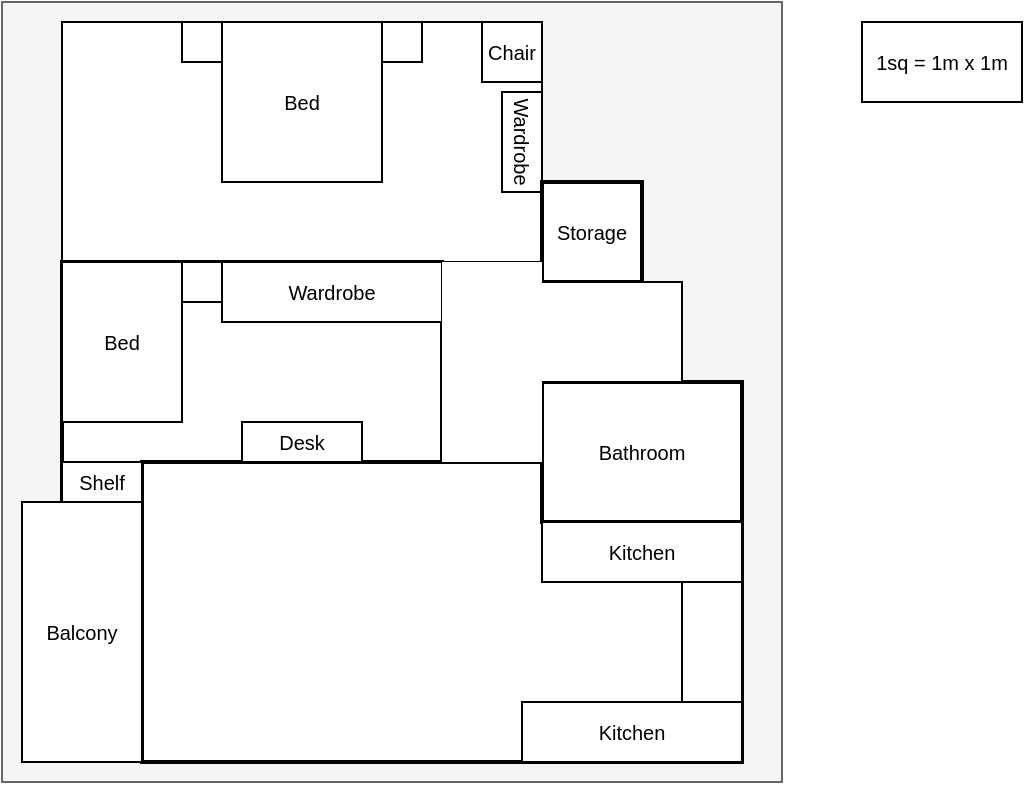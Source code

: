<mxfile version="13.0.9" type="github">
  <diagram id="druhfETbFBSyGkSbb73c" name="Page-1">
    <mxGraphModel dx="542" dy="339" grid="1" gridSize="10" guides="1" tooltips="1" connect="1" arrows="1" fold="1" page="1" pageScale="1" pageWidth="927" pageHeight="1169" math="0" shadow="0">
      <root>
        <mxCell id="0" />
        <mxCell id="1" parent="0" />
        <mxCell id="5Npf9kb0wy_wCq6wi10j-29" value="" style="rounded=0;whiteSpace=wrap;html=1;fillColor=#f5f5f5;strokeColor=#666666;fontColor=#333333;" parent="1" vertex="1">
          <mxGeometry x="50" y="110" width="390" height="390" as="geometry" />
        </mxCell>
        <mxCell id="5Npf9kb0wy_wCq6wi10j-1" value="" style="rounded=0;whiteSpace=wrap;html=1;" parent="1" vertex="1">
          <mxGeometry x="80" y="120" width="240" height="120" as="geometry" />
        </mxCell>
        <mxCell id="5Npf9kb0wy_wCq6wi10j-2" value="" style="rounded=0;whiteSpace=wrap;html=1;strokeWidth=2;" parent="1" vertex="1">
          <mxGeometry x="80" y="240" width="190" height="120" as="geometry" />
        </mxCell>
        <mxCell id="5Npf9kb0wy_wCq6wi10j-3" value="" style="rounded=0;whiteSpace=wrap;html=1;strokeWidth=2;" parent="1" vertex="1">
          <mxGeometry x="120" y="340" width="300" height="150" as="geometry" />
        </mxCell>
        <mxCell id="5Npf9kb0wy_wCq6wi10j-5" value="Bed" style="rounded=0;whiteSpace=wrap;html=1;fontSize=10;" parent="1" vertex="1">
          <mxGeometry x="80" y="240" width="60" height="80" as="geometry" />
        </mxCell>
        <mxCell id="5Npf9kb0wy_wCq6wi10j-6" value="Wardrobe" style="rounded=0;whiteSpace=wrap;html=1;fontSize=10;" parent="1" vertex="1">
          <mxGeometry x="160" y="240" width="110" height="30" as="geometry" />
        </mxCell>
        <mxCell id="5Npf9kb0wy_wCq6wi10j-8" value="Shelf" style="rounded=0;whiteSpace=wrap;html=1;fontSize=10;" parent="1" vertex="1">
          <mxGeometry x="80" y="340" width="40" height="20" as="geometry" />
        </mxCell>
        <mxCell id="5Npf9kb0wy_wCq6wi10j-9" value="Desk" style="rounded=0;whiteSpace=wrap;html=1;fontSize=10;" parent="1" vertex="1">
          <mxGeometry x="170" y="320" width="60" height="20" as="geometry" />
        </mxCell>
        <mxCell id="5Npf9kb0wy_wCq6wi10j-10" value="" style="rounded=0;whiteSpace=wrap;html=1;" parent="1" vertex="1">
          <mxGeometry x="140" y="240" width="20" height="20" as="geometry" />
        </mxCell>
        <mxCell id="5Npf9kb0wy_wCq6wi10j-12" value="Bed" style="rounded=0;whiteSpace=wrap;html=1;fontSize=10;" parent="1" vertex="1">
          <mxGeometry x="160" y="120" width="80" height="80" as="geometry" />
        </mxCell>
        <mxCell id="5Npf9kb0wy_wCq6wi10j-14" value="Wardrobe" style="rounded=0;whiteSpace=wrap;html=1;horizontal=0;fontSize=10;rotation=-180;" parent="1" vertex="1">
          <mxGeometry x="300" y="155" width="20" height="50" as="geometry" />
        </mxCell>
        <mxCell id="5Npf9kb0wy_wCq6wi10j-17" value="" style="rounded=0;whiteSpace=wrap;html=1;" parent="1" vertex="1">
          <mxGeometry x="140" y="120" width="20" height="20" as="geometry" />
        </mxCell>
        <mxCell id="5Npf9kb0wy_wCq6wi10j-18" value="Chair" style="rounded=0;whiteSpace=wrap;html=1;fontSize=10;" parent="1" vertex="1">
          <mxGeometry x="290" y="120" width="30" height="30" as="geometry" />
        </mxCell>
        <mxCell id="5Npf9kb0wy_wCq6wi10j-20" value="" style="rounded=0;whiteSpace=wrap;html=1;" parent="1" vertex="1">
          <mxGeometry x="240" y="120" width="20" height="20" as="geometry" />
        </mxCell>
        <mxCell id="5Npf9kb0wy_wCq6wi10j-21" value="Balcony" style="rounded=0;whiteSpace=wrap;html=1;fontSize=10;" parent="1" vertex="1">
          <mxGeometry x="60" y="360" width="60" height="130" as="geometry" />
        </mxCell>
        <mxCell id="5Npf9kb0wy_wCq6wi10j-22" value="Bathroom" style="rounded=0;whiteSpace=wrap;html=1;fontSize=10;strokeWidth=2;" parent="1" vertex="1">
          <mxGeometry x="320" y="300" width="100" height="70" as="geometry" />
        </mxCell>
        <mxCell id="5Npf9kb0wy_wCq6wi10j-23" value="Kitchen" style="rounded=0;whiteSpace=wrap;html=1;fontSize=10;" parent="1" vertex="1">
          <mxGeometry x="310" y="460" width="110" height="30" as="geometry" />
        </mxCell>
        <mxCell id="5Npf9kb0wy_wCq6wi10j-24" value="Kitchen" style="rounded=0;whiteSpace=wrap;html=1;fontSize=10;" parent="1" vertex="1">
          <mxGeometry x="320" y="370" width="100" height="30" as="geometry" />
        </mxCell>
        <mxCell id="5Npf9kb0wy_wCq6wi10j-25" value="" style="rounded=0;whiteSpace=wrap;html=1;" parent="1" vertex="1">
          <mxGeometry x="390" y="400" width="30" height="60" as="geometry" />
        </mxCell>
        <mxCell id="5Npf9kb0wy_wCq6wi10j-26" value="Storage" style="rounded=0;whiteSpace=wrap;html=1;fontSize=10;strokeWidth=2;" parent="1" vertex="1">
          <mxGeometry x="320" y="200" width="50" height="50" as="geometry" />
        </mxCell>
        <mxCell id="5Npf9kb0wy_wCq6wi10j-30" value="1sq = 1m x 1m" style="rounded=0;whiteSpace=wrap;html=1;fontSize=10;" parent="1" vertex="1">
          <mxGeometry x="480" y="120" width="80" height="40" as="geometry" />
        </mxCell>
        <mxCell id="-syPLlcu9qwJM4kIRvjx-2" value="" style="rounded=0;whiteSpace=wrap;html=1;" vertex="1" parent="1">
          <mxGeometry x="270" y="250" width="120" height="50" as="geometry" />
        </mxCell>
        <mxCell id="-syPLlcu9qwJM4kIRvjx-4" value="" style="rounded=0;whiteSpace=wrap;html=1;strokeColor=none;" vertex="1" parent="1">
          <mxGeometry x="270" y="240" width="50" height="100" as="geometry" />
        </mxCell>
      </root>
    </mxGraphModel>
  </diagram>
</mxfile>
